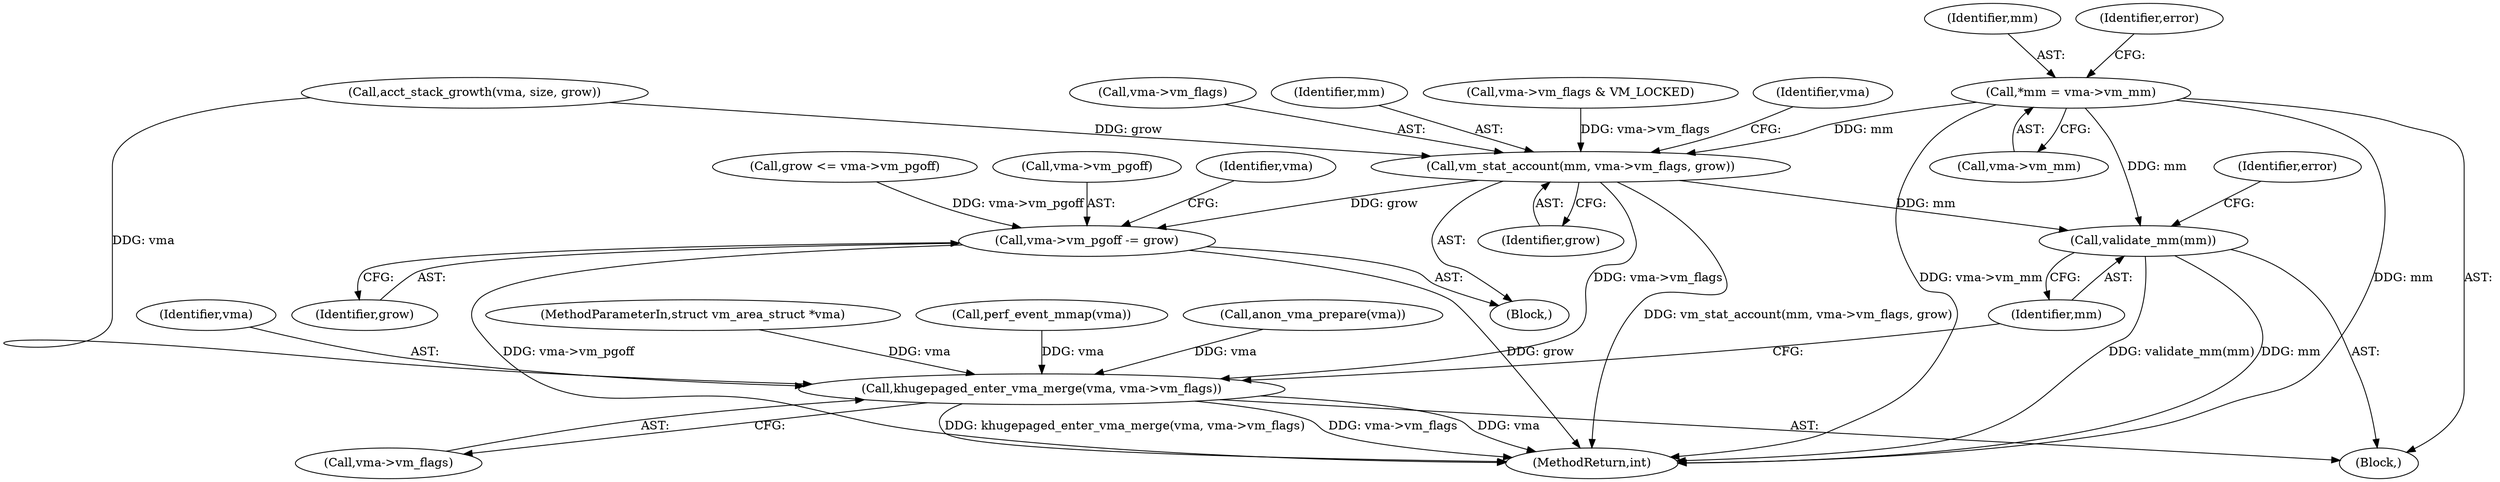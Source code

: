 digraph "0_linux_0a1d52994d440e21def1c2174932410b4f2a98a1@pointer" {
"1000111" [label="(Call,*mm = vma->vm_mm)"];
"1000240" [label="(Call,vm_stat_account(mm, vma->vm_flags, grow))"];
"1000253" [label="(Call,vma->vm_pgoff -= grow)"];
"1000273" [label="(Call,khugepaged_enter_vma_merge(vma, vma->vm_flags))"];
"1000278" [label="(Call,validate_mm(mm))"];
"1000267" [label="(Call,perf_event_mmap(vma))"];
"1000109" [label="(Block,)"];
"1000275" [label="(Call,vma->vm_flags)"];
"1000169" [label="(Call,anon_vma_prepare(vma))"];
"1000257" [label="(Identifier,grow)"];
"1000223" [label="(Block,)"];
"1000278" [label="(Call,validate_mm(mm))"];
"1000216" [label="(Call,acct_stack_growth(vma, size, grow))"];
"1000111" [label="(Call,*mm = vma->vm_mm)"];
"1000240" [label="(Call,vm_stat_account(mm, vma->vm_flags, grow))"];
"1000242" [label="(Call,vma->vm_flags)"];
"1000279" [label="(Identifier,mm)"];
"1000282" [label="(MethodReturn,int)"];
"1000245" [label="(Identifier,grow)"];
"1000241" [label="(Identifier,mm)"];
"1000274" [label="(Identifier,vma)"];
"1000273" [label="(Call,khugepaged_enter_vma_merge(vma, vma->vm_flags))"];
"1000208" [label="(Call,grow <= vma->vm_pgoff)"];
"1000112" [label="(Identifier,mm)"];
"1000119" [label="(Identifier,error)"];
"1000254" [label="(Call,vma->vm_pgoff)"];
"1000230" [label="(Call,vma->vm_flags & VM_LOCKED)"];
"1000107" [label="(MethodParameterIn,struct vm_area_struct *vma)"];
"1000113" [label="(Call,vma->vm_mm)"];
"1000253" [label="(Call,vma->vm_pgoff -= grow)"];
"1000247" [label="(Identifier,vma)"];
"1000259" [label="(Identifier,vma)"];
"1000281" [label="(Identifier,error)"];
"1000111" -> "1000109"  [label="AST: "];
"1000111" -> "1000113"  [label="CFG: "];
"1000112" -> "1000111"  [label="AST: "];
"1000113" -> "1000111"  [label="AST: "];
"1000119" -> "1000111"  [label="CFG: "];
"1000111" -> "1000282"  [label="DDG: mm"];
"1000111" -> "1000282"  [label="DDG: vma->vm_mm"];
"1000111" -> "1000240"  [label="DDG: mm"];
"1000111" -> "1000278"  [label="DDG: mm"];
"1000240" -> "1000223"  [label="AST: "];
"1000240" -> "1000245"  [label="CFG: "];
"1000241" -> "1000240"  [label="AST: "];
"1000242" -> "1000240"  [label="AST: "];
"1000245" -> "1000240"  [label="AST: "];
"1000247" -> "1000240"  [label="CFG: "];
"1000240" -> "1000282"  [label="DDG: vm_stat_account(mm, vma->vm_flags, grow)"];
"1000230" -> "1000240"  [label="DDG: vma->vm_flags"];
"1000216" -> "1000240"  [label="DDG: grow"];
"1000240" -> "1000253"  [label="DDG: grow"];
"1000240" -> "1000273"  [label="DDG: vma->vm_flags"];
"1000240" -> "1000278"  [label="DDG: mm"];
"1000253" -> "1000223"  [label="AST: "];
"1000253" -> "1000257"  [label="CFG: "];
"1000254" -> "1000253"  [label="AST: "];
"1000257" -> "1000253"  [label="AST: "];
"1000259" -> "1000253"  [label="CFG: "];
"1000253" -> "1000282"  [label="DDG: vma->vm_pgoff"];
"1000253" -> "1000282"  [label="DDG: grow"];
"1000208" -> "1000253"  [label="DDG: vma->vm_pgoff"];
"1000273" -> "1000109"  [label="AST: "];
"1000273" -> "1000275"  [label="CFG: "];
"1000274" -> "1000273"  [label="AST: "];
"1000275" -> "1000273"  [label="AST: "];
"1000279" -> "1000273"  [label="CFG: "];
"1000273" -> "1000282"  [label="DDG: vma->vm_flags"];
"1000273" -> "1000282"  [label="DDG: vma"];
"1000273" -> "1000282"  [label="DDG: khugepaged_enter_vma_merge(vma, vma->vm_flags)"];
"1000216" -> "1000273"  [label="DDG: vma"];
"1000267" -> "1000273"  [label="DDG: vma"];
"1000169" -> "1000273"  [label="DDG: vma"];
"1000107" -> "1000273"  [label="DDG: vma"];
"1000278" -> "1000109"  [label="AST: "];
"1000278" -> "1000279"  [label="CFG: "];
"1000279" -> "1000278"  [label="AST: "];
"1000281" -> "1000278"  [label="CFG: "];
"1000278" -> "1000282"  [label="DDG: validate_mm(mm)"];
"1000278" -> "1000282"  [label="DDG: mm"];
}
